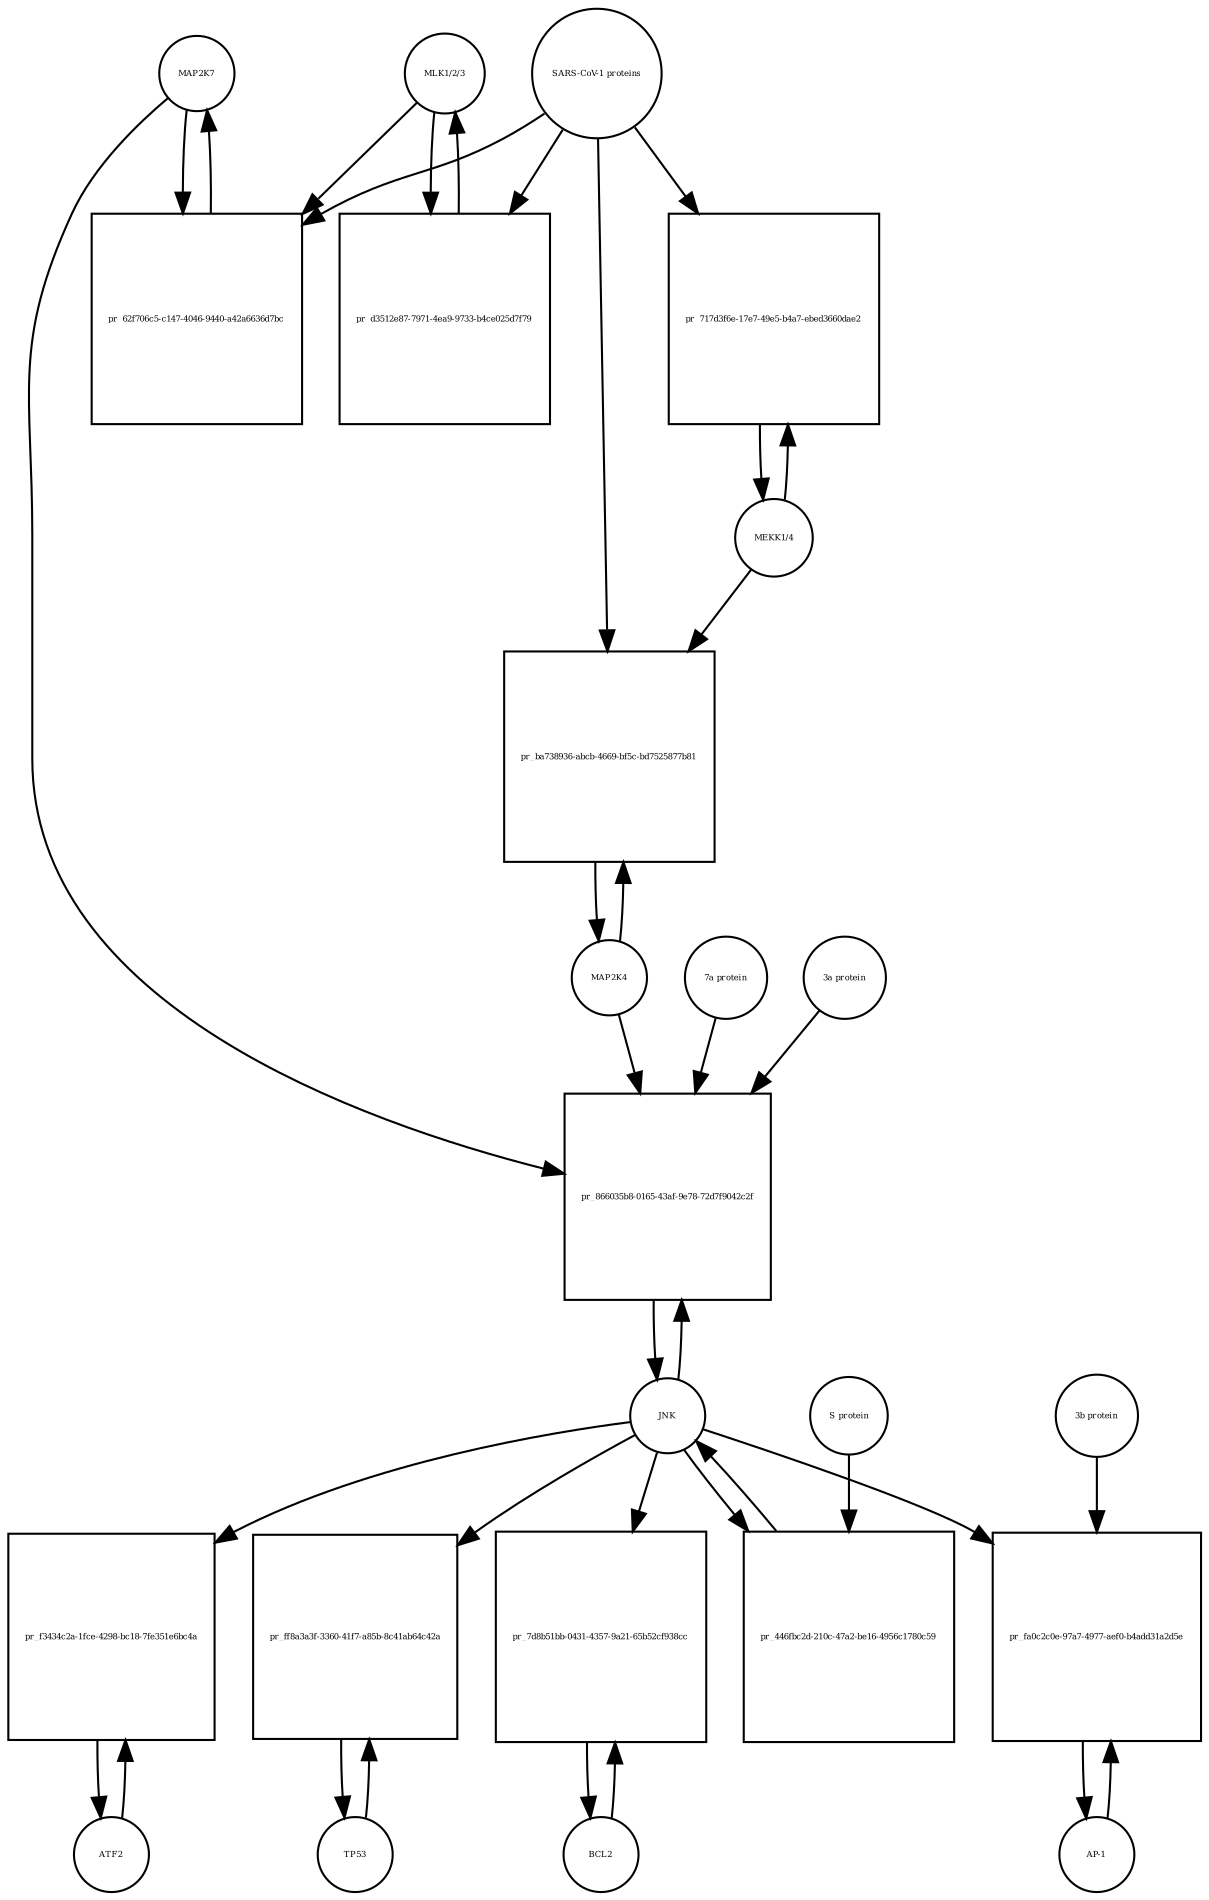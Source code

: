 strict digraph  {
MAP2K7 [annotation=urn_miriam_uniprot_O14733, bipartite=0, cls=macromolecule, fontsize=4, label=MAP2K7, shape=circle];
"pr_62f706c5-c147-4046-9440-a42a6636d7bc" [annotation="", bipartite=1, cls=process, fontsize=4, label="pr_62f706c5-c147-4046-9440-a42a6636d7bc", shape=square];
"MLK1/2/3" [annotation="", bipartite=0, cls=complex, fontsize=4, label="MLK1/2/3", shape=circle];
"SARS-CoV-1 proteins" [annotation="", bipartite=0, cls=complex, fontsize=4, label="SARS-CoV-1 proteins", shape=circle];
"pr_d3512e87-7971-4ea9-9733-b4ce025d7f79" [annotation="", bipartite=1, cls=process, fontsize=4, label="pr_d3512e87-7971-4ea9-9733-b4ce025d7f79", shape=square];
ATF2 [annotation=urn_miriam_uniprot_P15336, bipartite=0, cls=macromolecule, fontsize=4, label=ATF2, shape=circle];
"pr_f3434c2a-1fce-4298-bc18-7fe351e6bc4a" [annotation="", bipartite=1, cls=process, fontsize=4, label="pr_f3434c2a-1fce-4298-bc18-7fe351e6bc4a", shape=square];
JNK [annotation="", bipartite=0, cls=complex, fontsize=4, label=JNK, shape=circle];
TP53 [annotation=urn_miriam_uniprot_P04637, bipartite=0, cls=macromolecule, fontsize=4, label=TP53, shape=circle];
"pr_ff8a3a3f-3360-41f7-a85b-8c41ab64c42a" [annotation="", bipartite=1, cls=process, fontsize=4, label="pr_ff8a3a3f-3360-41f7-a85b-8c41ab64c42a", shape=square];
BCL2 [annotation=urn_miriam_uniprot_P10415, bipartite=0, cls=macromolecule, fontsize=4, label=BCL2, shape=circle];
"pr_7d8b51bb-0431-4357-9a21-65b52cf938cc" [annotation="", bipartite=1, cls=process, fontsize=4, label="pr_7d8b51bb-0431-4357-9a21-65b52cf938cc", shape=square];
"AP-1" [annotation="", bipartite=0, cls=complex, fontsize=4, label="AP-1", shape=circle];
"pr_fa0c2c0e-97a7-4977-aef0-b4add31a2d5e" [annotation="", bipartite=1, cls=process, fontsize=4, label="pr_fa0c2c0e-97a7-4977-aef0-b4add31a2d5e", shape=square];
"3b protein" [annotation="", bipartite=0, cls=macromolecule, fontsize=4, label="3b protein", shape=circle];
"MEKK1/4" [annotation="", bipartite=0, cls=complex, fontsize=4, label="MEKK1/4", shape=circle];
"pr_717d3f6e-17e7-49e5-b4a7-ebed3660dae2" [annotation="", bipartite=1, cls=process, fontsize=4, label="pr_717d3f6e-17e7-49e5-b4a7-ebed3660dae2", shape=square];
MAP2K4 [annotation=urn_miriam_uniprot_P45985, bipartite=0, cls=macromolecule, fontsize=4, label=MAP2K4, shape=circle];
"pr_ba738936-abcb-4669-bf5c-bd7525877b81" [annotation="", bipartite=1, cls=process, fontsize=4, label="pr_ba738936-abcb-4669-bf5c-bd7525877b81", shape=square];
"pr_866035b8-0165-43af-9e78-72d7f9042c2f" [annotation="", bipartite=1, cls=process, fontsize=4, label="pr_866035b8-0165-43af-9e78-72d7f9042c2f", shape=square];
"7a protein" [annotation="", bipartite=0, cls=macromolecule, fontsize=4, label="7a protein", shape=circle];
"3a protein" [annotation="", bipartite=0, cls=macromolecule, fontsize=4, label="3a protein", shape=circle];
"pr_446fbc2d-210c-47a2-be16-4956c1780c59" [annotation="", bipartite=1, cls=process, fontsize=4, label="pr_446fbc2d-210c-47a2-be16-4956c1780c59", shape=square];
"S protein" [annotation="", bipartite=0, cls=macromolecule, fontsize=4, label="S protein", shape=circle];
MAP2K7 -> "pr_62f706c5-c147-4046-9440-a42a6636d7bc"  [annotation="", interaction_type=consumption];
MAP2K7 -> "pr_866035b8-0165-43af-9e78-72d7f9042c2f"  [annotation=urn_miriam_pubmed_17141229, interaction_type=stimulation];
"pr_62f706c5-c147-4046-9440-a42a6636d7bc" -> MAP2K7  [annotation="", interaction_type=production];
"MLK1/2/3" -> "pr_62f706c5-c147-4046-9440-a42a6636d7bc"  [annotation="urn_miriam_pubmed_31226023|urn_miriam_taxonomy_694009", interaction_type=stimulation];
"MLK1/2/3" -> "pr_d3512e87-7971-4ea9-9733-b4ce025d7f79"  [annotation="", interaction_type=consumption];
"SARS-CoV-1 proteins" -> "pr_62f706c5-c147-4046-9440-a42a6636d7bc"  [annotation="urn_miriam_pubmed_31226023|urn_miriam_taxonomy_694009", interaction_type=stimulation];
"SARS-CoV-1 proteins" -> "pr_d3512e87-7971-4ea9-9733-b4ce025d7f79"  [annotation="urn_miriam_taxonomy_694009|urn_miriam_pubmed_31226023", interaction_type=stimulation];
"SARS-CoV-1 proteins" -> "pr_717d3f6e-17e7-49e5-b4a7-ebed3660dae2"  [annotation="urn_miriam_pubmed_31226023|urn_miriam_taxonomy_694009", interaction_type=stimulation];
"SARS-CoV-1 proteins" -> "pr_ba738936-abcb-4669-bf5c-bd7525877b81"  [annotation="urn_miriam_pubmed_31226023|urn_miriam_taxonomy_694009", interaction_type=stimulation];
"pr_d3512e87-7971-4ea9-9733-b4ce025d7f79" -> "MLK1/2/3"  [annotation="", interaction_type=production];
ATF2 -> "pr_f3434c2a-1fce-4298-bc18-7fe351e6bc4a"  [annotation="", interaction_type=consumption];
"pr_f3434c2a-1fce-4298-bc18-7fe351e6bc4a" -> ATF2  [annotation="", interaction_type=production];
JNK -> "pr_f3434c2a-1fce-4298-bc18-7fe351e6bc4a"  [annotation="", interaction_type=stimulation];
JNK -> "pr_ff8a3a3f-3360-41f7-a85b-8c41ab64c42a"  [annotation="", interaction_type=stimulation];
JNK -> "pr_7d8b51bb-0431-4357-9a21-65b52cf938cc"  [annotation=urn_miriam_pubmed_10567572, interaction_type=stimulation];
JNK -> "pr_fa0c2c0e-97a7-4977-aef0-b4add31a2d5e"  [annotation=urn_miriam_pubmed_21561061, interaction_type=stimulation];
JNK -> "pr_866035b8-0165-43af-9e78-72d7f9042c2f"  [annotation="", interaction_type=consumption];
JNK -> "pr_446fbc2d-210c-47a2-be16-4956c1780c59"  [annotation="", interaction_type=consumption];
TP53 -> "pr_ff8a3a3f-3360-41f7-a85b-8c41ab64c42a"  [annotation="", interaction_type=consumption];
"pr_ff8a3a3f-3360-41f7-a85b-8c41ab64c42a" -> TP53  [annotation="", interaction_type=production];
BCL2 -> "pr_7d8b51bb-0431-4357-9a21-65b52cf938cc"  [annotation="", interaction_type=consumption];
"pr_7d8b51bb-0431-4357-9a21-65b52cf938cc" -> BCL2  [annotation="", interaction_type=production];
"AP-1" -> "pr_fa0c2c0e-97a7-4977-aef0-b4add31a2d5e"  [annotation="", interaction_type=consumption];
"pr_fa0c2c0e-97a7-4977-aef0-b4add31a2d5e" -> "AP-1"  [annotation="", interaction_type=production];
"3b protein" -> "pr_fa0c2c0e-97a7-4977-aef0-b4add31a2d5e"  [annotation=urn_miriam_pubmed_21561061, interaction_type=stimulation];
"MEKK1/4" -> "pr_717d3f6e-17e7-49e5-b4a7-ebed3660dae2"  [annotation="", interaction_type=consumption];
"MEKK1/4" -> "pr_ba738936-abcb-4669-bf5c-bd7525877b81"  [annotation="urn_miriam_pubmed_31226023|urn_miriam_taxonomy_694009", interaction_type=stimulation];
"pr_717d3f6e-17e7-49e5-b4a7-ebed3660dae2" -> "MEKK1/4"  [annotation="", interaction_type=production];
MAP2K4 -> "pr_ba738936-abcb-4669-bf5c-bd7525877b81"  [annotation="", interaction_type=consumption];
MAP2K4 -> "pr_866035b8-0165-43af-9e78-72d7f9042c2f"  [annotation=urn_miriam_pubmed_17141229, interaction_type=stimulation];
"pr_ba738936-abcb-4669-bf5c-bd7525877b81" -> MAP2K4  [annotation="", interaction_type=production];
"pr_866035b8-0165-43af-9e78-72d7f9042c2f" -> JNK  [annotation="", interaction_type=production];
"7a protein" -> "pr_866035b8-0165-43af-9e78-72d7f9042c2f"  [annotation=urn_miriam_pubmed_17141229, interaction_type=stimulation];
"3a protein" -> "pr_866035b8-0165-43af-9e78-72d7f9042c2f"  [annotation=urn_miriam_pubmed_17141229, interaction_type=stimulation];
"pr_446fbc2d-210c-47a2-be16-4956c1780c59" -> JNK  [annotation="", interaction_type=production];
"S protein" -> "pr_446fbc2d-210c-47a2-be16-4956c1780c59"  [annotation=urn_miriam_pubmed_17267381, interaction_type=stimulation];
}
